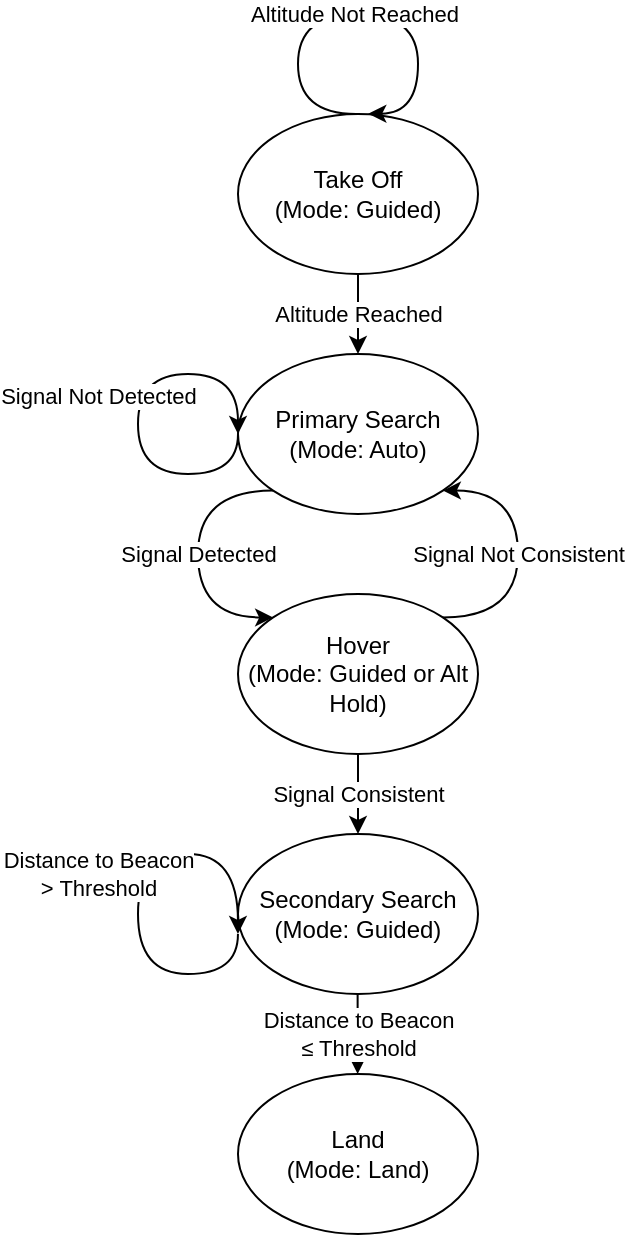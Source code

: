 <mxfile version="18.1.2" type="device"><diagram id="Ner8Kf3ssy_R6SiRLKLo" name="Page-1"><mxGraphModel dx="1507" dy="1067" grid="1" gridSize="10" guides="1" tooltips="1" connect="1" arrows="1" fold="1" page="1" pageScale="1" pageWidth="850" pageHeight="1100" math="0" shadow="0"><root><mxCell id="0"/><mxCell id="1" parent="0"/><mxCell id="-s3yO85LZnxS4QhMNhlK-8" value="Altitude Reached" style="edgeStyle=orthogonalEdgeStyle;curved=1;orthogonalLoop=1;jettySize=auto;html=1;entryX=0.5;entryY=0;entryDx=0;entryDy=0;" parent="1" source="-s3yO85LZnxS4QhMNhlK-1" target="-s3yO85LZnxS4QhMNhlK-2" edge="1"><mxGeometry relative="1" as="geometry"/></mxCell><mxCell id="-s3yO85LZnxS4QhMNhlK-1" value="Take Off&lt;br&gt;(Mode: Guided)" style="ellipse;whiteSpace=wrap;html=1;" parent="1" vertex="1"><mxGeometry x="320" y="240" width="120" height="80" as="geometry"/></mxCell><mxCell id="-s3yO85LZnxS4QhMNhlK-10" value="Signal Detected" style="edgeStyle=orthogonalEdgeStyle;curved=1;orthogonalLoop=1;jettySize=auto;html=1;entryX=0;entryY=0;entryDx=0;entryDy=0;exitX=0;exitY=1;exitDx=0;exitDy=0;" parent="1" source="-s3yO85LZnxS4QhMNhlK-2" target="-s3yO85LZnxS4QhMNhlK-3" edge="1"><mxGeometry relative="1" as="geometry"><Array as="points"><mxPoint x="300" y="428"/><mxPoint x="300" y="492"/></Array></mxGeometry></mxCell><mxCell id="-s3yO85LZnxS4QhMNhlK-2" value="Primary Search&lt;br&gt;(Mode: Auto)" style="ellipse;whiteSpace=wrap;html=1;" parent="1" vertex="1"><mxGeometry x="320" y="360" width="120" height="80" as="geometry"/></mxCell><mxCell id="-s3yO85LZnxS4QhMNhlK-3" value="Hover&lt;br&gt;(Mode: Guided or Alt Hold)" style="ellipse;whiteSpace=wrap;html=1;" parent="1" vertex="1"><mxGeometry x="320" y="480" width="120" height="80" as="geometry"/></mxCell><mxCell id="-s3yO85LZnxS4QhMNhlK-4" value="Secondary Search&lt;br&gt;(Mode: Guided)" style="ellipse;whiteSpace=wrap;html=1;" parent="1" vertex="1"><mxGeometry x="320" y="600" width="120" height="80" as="geometry"/></mxCell><mxCell id="-s3yO85LZnxS4QhMNhlK-5" value="Land&lt;br&gt;(Mode: Land)" style="ellipse;whiteSpace=wrap;html=1;" parent="1" vertex="1"><mxGeometry x="320" y="720" width="120" height="80" as="geometry"/></mxCell><mxCell id="-s3yO85LZnxS4QhMNhlK-7" value="Altitude Not Reached" style="edgeStyle=orthogonalEdgeStyle;orthogonalLoop=1;jettySize=auto;html=1;exitX=0.5;exitY=0;exitDx=0;exitDy=0;entryX=0.543;entryY=-0.002;entryDx=0;entryDy=0;curved=1;entryPerimeter=0;" parent="1" target="-s3yO85LZnxS4QhMNhlK-1" edge="1"><mxGeometry relative="1" as="geometry"><mxPoint x="379" y="240" as="sourcePoint"/><mxPoint x="421.426" y="251.716" as="targetPoint"/><Array as="points"><mxPoint x="350" y="240"/><mxPoint x="350" y="190"/><mxPoint x="410" y="190"/><mxPoint x="410" y="240"/></Array></mxGeometry></mxCell><mxCell id="-s3yO85LZnxS4QhMNhlK-9" value="Signal Not Detected" style="edgeStyle=orthogonalEdgeStyle;orthogonalLoop=1;jettySize=auto;html=1;exitX=0;exitY=0.5;exitDx=0;exitDy=0;curved=1;" parent="1" source="-s3yO85LZnxS4QhMNhlK-2" edge="1"><mxGeometry x="0.091" y="20" relative="1" as="geometry"><mxPoint x="273" y="419.98" as="sourcePoint"/><mxPoint x="320" y="400" as="targetPoint"/><Array as="points"><mxPoint x="320" y="420"/><mxPoint x="270" y="420"/><mxPoint x="270" y="370"/><mxPoint x="320" y="370"/></Array><mxPoint as="offset"/></mxGeometry></mxCell><mxCell id="-s3yO85LZnxS4QhMNhlK-11" value="Signal Not Consistent" style="edgeStyle=orthogonalEdgeStyle;curved=1;orthogonalLoop=1;jettySize=auto;html=1;entryX=1;entryY=1;entryDx=0;entryDy=0;exitX=1;exitY=0;exitDx=0;exitDy=0;" parent="1" source="-s3yO85LZnxS4QhMNhlK-3" target="-s3yO85LZnxS4QhMNhlK-2" edge="1"><mxGeometry relative="1" as="geometry"><mxPoint x="344.493" y="436.069" as="sourcePoint"/><mxPoint x="347.574" y="501.716" as="targetPoint"/><Array as="points"><mxPoint x="460" y="492"/><mxPoint x="460" y="428"/></Array></mxGeometry></mxCell><mxCell id="-s3yO85LZnxS4QhMNhlK-12" value="Signal Consistent" style="edgeStyle=orthogonalEdgeStyle;curved=1;orthogonalLoop=1;jettySize=auto;html=1;exitX=0.5;exitY=1;exitDx=0;exitDy=0;entryX=0.5;entryY=0;entryDx=0;entryDy=0;" parent="1" source="-s3yO85LZnxS4QhMNhlK-3" target="-s3yO85LZnxS4QhMNhlK-4" edge="1"><mxGeometry relative="1" as="geometry"><mxPoint x="344.473" y="539.999" as="sourcePoint"/><mxPoint x="390" y="580" as="targetPoint"/><Array as="points"><mxPoint x="380" y="580"/><mxPoint x="380" y="580"/></Array></mxGeometry></mxCell><mxCell id="-s3yO85LZnxS4QhMNhlK-13" value="Distance to Beacon&lt;br&gt;&amp;gt; Threshold" style="edgeStyle=orthogonalEdgeStyle;orthogonalLoop=1;jettySize=auto;html=1;exitX=0;exitY=0.5;exitDx=0;exitDy=0;curved=1;" parent="1" edge="1"><mxGeometry x="0.091" y="20" relative="1" as="geometry"><mxPoint x="319.98" y="649.98" as="sourcePoint"/><mxPoint x="319.98" y="649.98" as="targetPoint"/><Array as="points"><mxPoint x="319.98" y="669.98"/><mxPoint x="269.98" y="669.98"/><mxPoint x="269.98" y="609.98"/><mxPoint x="319.98" y="609.98"/></Array><mxPoint as="offset"/></mxGeometry></mxCell><mxCell id="-s3yO85LZnxS4QhMNhlK-14" value="Distance to Beacon&lt;br&gt;≤ Threshold" style="edgeStyle=orthogonalEdgeStyle;curved=1;orthogonalLoop=1;jettySize=auto;html=1;exitX=0.5;exitY=1;exitDx=0;exitDy=0;entryX=0.5;entryY=0;entryDx=0;entryDy=0;" parent="1" edge="1"><mxGeometry relative="1" as="geometry"><mxPoint x="379.82" y="680.0" as="sourcePoint"/><mxPoint x="379.82" y="720.0" as="targetPoint"/><Array as="points"><mxPoint x="379.82" y="700"/><mxPoint x="379.82" y="700"/></Array></mxGeometry></mxCell></root></mxGraphModel></diagram></mxfile>